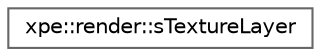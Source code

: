 digraph "Graphical Class Hierarchy"
{
 // LATEX_PDF_SIZE
  bgcolor="transparent";
  edge [fontname=Helvetica,fontsize=10,labelfontname=Helvetica,labelfontsize=10];
  node [fontname=Helvetica,fontsize=10,shape=box,height=0.2,width=0.4];
  rankdir="LR";
  Node0 [id="Node000000",label="xpe::render::sTextureLayer",height=0.2,width=0.4,color="grey40", fillcolor="white", style="filled",URL="$structxpe_1_1render_1_1s_texture_layer.html",tooltip=" "];
}
